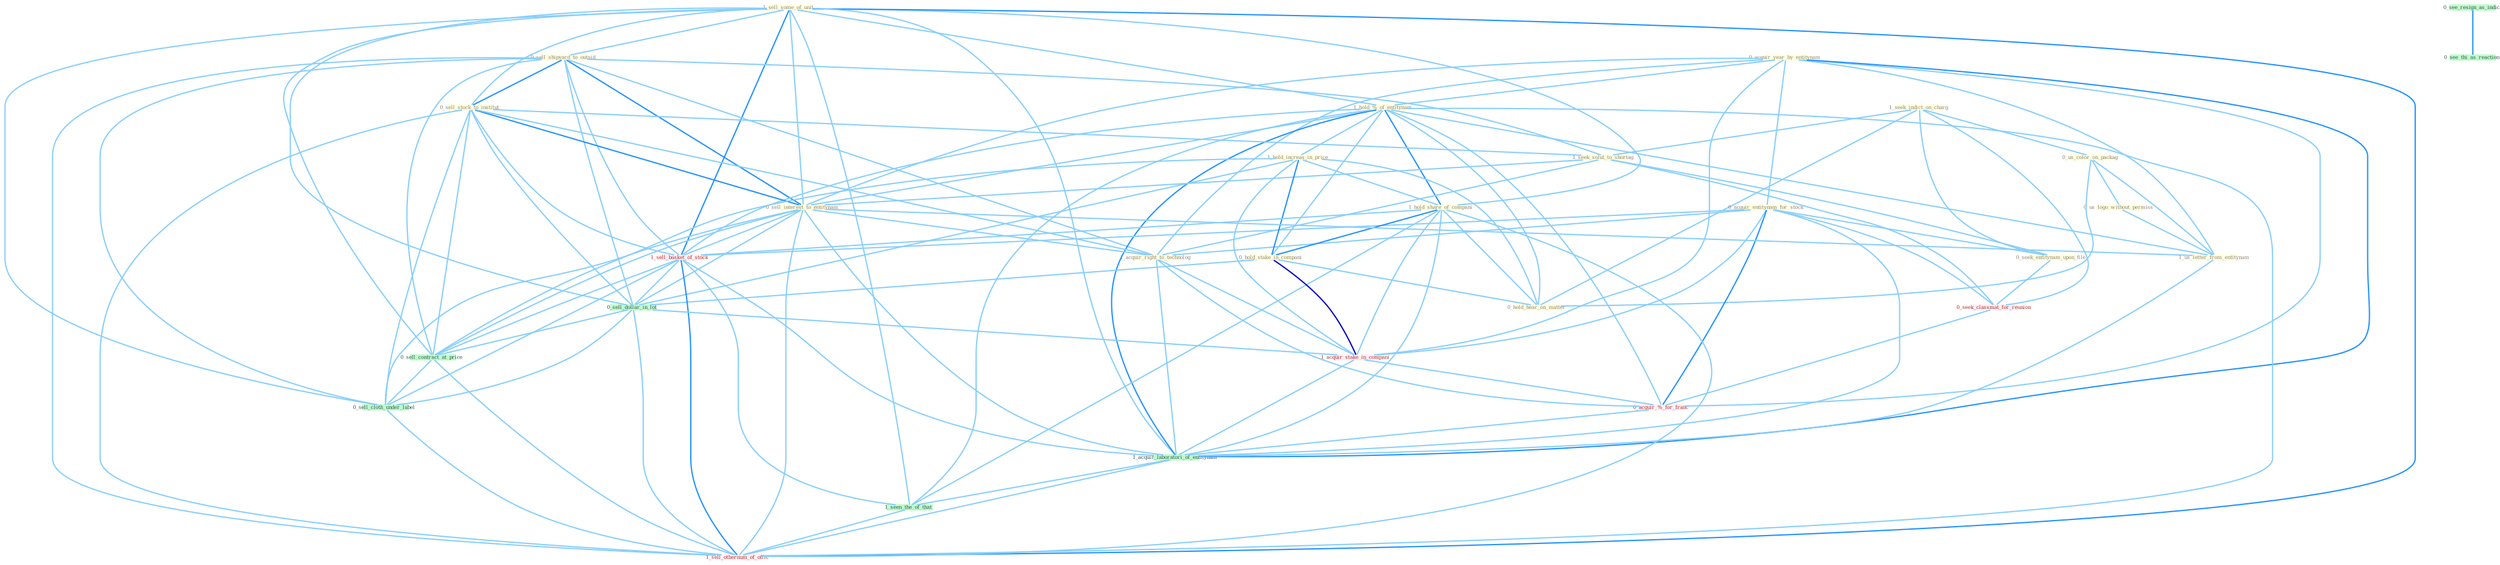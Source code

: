 Graph G{ 
    node
    [shape=polygon,style=filled,width=.5,height=.06,color="#BDFCC9",fixedsize=true,fontsize=4,
    fontcolor="#2f4f4f"];
    {node
    [color="#ffffe0", fontcolor="#8b7d6b"] "1_seek_indict_on_charg " "1_sell_some_of_unit " "0_us_color_on_packag " "0_acquir_year_by_entitynam " "0_sell_shipyard_to_outsid " "1_hold_%_of_entitynam " "0_sell_stock_to_institut " "1_seek_solut_to_shortag " "0_acquir_entitynam_for_stock " "1_hold_increas_in_price " "1_hold_share_of_compani " "0_hold_stake_in_compani " "0_sell_interest_to_entitynam " "1_acquir_right_to_technolog " "0_us_logo_without_permiss " "0_seek_entitynam_upon_file " "0_hold_hear_on_matter " "1_us_letter_from_entitynam "}
{node [color="#fff0f5", fontcolor="#b22222"] "0_seek_classmat_for_reunion " "1_sell_basket_of_stock " "1_acquir_stake_in_compani " "0_acquir_%_for_franc " "1_sell_othernum_of_offic "}
edge [color="#B0E2FF"];

	"1_seek_indict_on_charg " -- "0_us_color_on_packag " [w="1", color="#87cefa" ];
	"1_seek_indict_on_charg " -- "1_seek_solut_to_shortag " [w="1", color="#87cefa" ];
	"1_seek_indict_on_charg " -- "0_seek_entitynam_upon_file " [w="1", color="#87cefa" ];
	"1_seek_indict_on_charg " -- "0_hold_hear_on_matter " [w="1", color="#87cefa" ];
	"1_seek_indict_on_charg " -- "0_seek_classmat_for_reunion " [w="1", color="#87cefa" ];
	"1_sell_some_of_unit " -- "0_sell_shipyard_to_outsid " [w="1", color="#87cefa" ];
	"1_sell_some_of_unit " -- "1_hold_%_of_entitynam " [w="1", color="#87cefa" ];
	"1_sell_some_of_unit " -- "0_sell_stock_to_institut " [w="1", color="#87cefa" ];
	"1_sell_some_of_unit " -- "1_hold_share_of_compani " [w="1", color="#87cefa" ];
	"1_sell_some_of_unit " -- "0_sell_interest_to_entitynam " [w="1", color="#87cefa" ];
	"1_sell_some_of_unit " -- "1_sell_basket_of_stock " [w="2", color="#1e90ff" , len=0.8];
	"1_sell_some_of_unit " -- "0_sell_dollar_in_lot " [w="1", color="#87cefa" ];
	"1_sell_some_of_unit " -- "0_sell_contract_at_price " [w="1", color="#87cefa" ];
	"1_sell_some_of_unit " -- "1_acquir_laboratori_of_entitynam " [w="1", color="#87cefa" ];
	"1_sell_some_of_unit " -- "0_sell_cloth_under_label " [w="1", color="#87cefa" ];
	"1_sell_some_of_unit " -- "1_seen_the_of_that " [w="1", color="#87cefa" ];
	"1_sell_some_of_unit " -- "1_sell_othernum_of_offic " [w="2", color="#1e90ff" , len=0.8];
	"0_us_color_on_packag " -- "0_us_logo_without_permiss " [w="1", color="#87cefa" ];
	"0_us_color_on_packag " -- "0_hold_hear_on_matter " [w="1", color="#87cefa" ];
	"0_us_color_on_packag " -- "1_us_letter_from_entitynam " [w="1", color="#87cefa" ];
	"0_acquir_year_by_entitynam " -- "1_hold_%_of_entitynam " [w="1", color="#87cefa" ];
	"0_acquir_year_by_entitynam " -- "0_acquir_entitynam_for_stock " [w="1", color="#87cefa" ];
	"0_acquir_year_by_entitynam " -- "0_sell_interest_to_entitynam " [w="1", color="#87cefa" ];
	"0_acquir_year_by_entitynam " -- "1_acquir_right_to_technolog " [w="1", color="#87cefa" ];
	"0_acquir_year_by_entitynam " -- "1_us_letter_from_entitynam " [w="1", color="#87cefa" ];
	"0_acquir_year_by_entitynam " -- "1_acquir_stake_in_compani " [w="1", color="#87cefa" ];
	"0_acquir_year_by_entitynam " -- "0_acquir_%_for_franc " [w="1", color="#87cefa" ];
	"0_acquir_year_by_entitynam " -- "1_acquir_laboratori_of_entitynam " [w="2", color="#1e90ff" , len=0.8];
	"0_sell_shipyard_to_outsid " -- "0_sell_stock_to_institut " [w="2", color="#1e90ff" , len=0.8];
	"0_sell_shipyard_to_outsid " -- "1_seek_solut_to_shortag " [w="1", color="#87cefa" ];
	"0_sell_shipyard_to_outsid " -- "0_sell_interest_to_entitynam " [w="2", color="#1e90ff" , len=0.8];
	"0_sell_shipyard_to_outsid " -- "1_acquir_right_to_technolog " [w="1", color="#87cefa" ];
	"0_sell_shipyard_to_outsid " -- "1_sell_basket_of_stock " [w="1", color="#87cefa" ];
	"0_sell_shipyard_to_outsid " -- "0_sell_dollar_in_lot " [w="1", color="#87cefa" ];
	"0_sell_shipyard_to_outsid " -- "0_sell_contract_at_price " [w="1", color="#87cefa" ];
	"0_sell_shipyard_to_outsid " -- "0_sell_cloth_under_label " [w="1", color="#87cefa" ];
	"0_sell_shipyard_to_outsid " -- "1_sell_othernum_of_offic " [w="1", color="#87cefa" ];
	"1_hold_%_of_entitynam " -- "1_hold_increas_in_price " [w="1", color="#87cefa" ];
	"1_hold_%_of_entitynam " -- "1_hold_share_of_compani " [w="2", color="#1e90ff" , len=0.8];
	"1_hold_%_of_entitynam " -- "0_hold_stake_in_compani " [w="1", color="#87cefa" ];
	"1_hold_%_of_entitynam " -- "0_sell_interest_to_entitynam " [w="1", color="#87cefa" ];
	"1_hold_%_of_entitynam " -- "0_hold_hear_on_matter " [w="1", color="#87cefa" ];
	"1_hold_%_of_entitynam " -- "1_us_letter_from_entitynam " [w="1", color="#87cefa" ];
	"1_hold_%_of_entitynam " -- "1_sell_basket_of_stock " [w="1", color="#87cefa" ];
	"1_hold_%_of_entitynam " -- "0_acquir_%_for_franc " [w="1", color="#87cefa" ];
	"1_hold_%_of_entitynam " -- "1_acquir_laboratori_of_entitynam " [w="2", color="#1e90ff" , len=0.8];
	"1_hold_%_of_entitynam " -- "1_seen_the_of_that " [w="1", color="#87cefa" ];
	"1_hold_%_of_entitynam " -- "1_sell_othernum_of_offic " [w="1", color="#87cefa" ];
	"0_sell_stock_to_institut " -- "1_seek_solut_to_shortag " [w="1", color="#87cefa" ];
	"0_sell_stock_to_institut " -- "0_sell_interest_to_entitynam " [w="2", color="#1e90ff" , len=0.8];
	"0_sell_stock_to_institut " -- "1_acquir_right_to_technolog " [w="1", color="#87cefa" ];
	"0_sell_stock_to_institut " -- "1_sell_basket_of_stock " [w="1", color="#87cefa" ];
	"0_sell_stock_to_institut " -- "0_sell_dollar_in_lot " [w="1", color="#87cefa" ];
	"0_sell_stock_to_institut " -- "0_sell_contract_at_price " [w="1", color="#87cefa" ];
	"0_sell_stock_to_institut " -- "0_sell_cloth_under_label " [w="1", color="#87cefa" ];
	"0_sell_stock_to_institut " -- "1_sell_othernum_of_offic " [w="1", color="#87cefa" ];
	"1_seek_solut_to_shortag " -- "0_sell_interest_to_entitynam " [w="1", color="#87cefa" ];
	"1_seek_solut_to_shortag " -- "1_acquir_right_to_technolog " [w="1", color="#87cefa" ];
	"1_seek_solut_to_shortag " -- "0_seek_entitynam_upon_file " [w="1", color="#87cefa" ];
	"1_seek_solut_to_shortag " -- "0_seek_classmat_for_reunion " [w="1", color="#87cefa" ];
	"0_acquir_entitynam_for_stock " -- "1_acquir_right_to_technolog " [w="1", color="#87cefa" ];
	"0_acquir_entitynam_for_stock " -- "0_seek_entitynam_upon_file " [w="1", color="#87cefa" ];
	"0_acquir_entitynam_for_stock " -- "0_seek_classmat_for_reunion " [w="1", color="#87cefa" ];
	"0_acquir_entitynam_for_stock " -- "1_sell_basket_of_stock " [w="1", color="#87cefa" ];
	"0_acquir_entitynam_for_stock " -- "1_acquir_stake_in_compani " [w="1", color="#87cefa" ];
	"0_acquir_entitynam_for_stock " -- "0_acquir_%_for_franc " [w="2", color="#1e90ff" , len=0.8];
	"0_acquir_entitynam_for_stock " -- "1_acquir_laboratori_of_entitynam " [w="1", color="#87cefa" ];
	"1_hold_increas_in_price " -- "1_hold_share_of_compani " [w="1", color="#87cefa" ];
	"1_hold_increas_in_price " -- "0_hold_stake_in_compani " [w="2", color="#1e90ff" , len=0.8];
	"1_hold_increas_in_price " -- "0_hold_hear_on_matter " [w="1", color="#87cefa" ];
	"1_hold_increas_in_price " -- "0_sell_dollar_in_lot " [w="1", color="#87cefa" ];
	"1_hold_increas_in_price " -- "1_acquir_stake_in_compani " [w="1", color="#87cefa" ];
	"1_hold_increas_in_price " -- "0_sell_contract_at_price " [w="1", color="#87cefa" ];
	"1_hold_share_of_compani " -- "0_hold_stake_in_compani " [w="2", color="#1e90ff" , len=0.8];
	"1_hold_share_of_compani " -- "0_hold_hear_on_matter " [w="1", color="#87cefa" ];
	"1_hold_share_of_compani " -- "1_sell_basket_of_stock " [w="1", color="#87cefa" ];
	"1_hold_share_of_compani " -- "1_acquir_stake_in_compani " [w="1", color="#87cefa" ];
	"1_hold_share_of_compani " -- "1_acquir_laboratori_of_entitynam " [w="1", color="#87cefa" ];
	"1_hold_share_of_compani " -- "1_seen_the_of_that " [w="1", color="#87cefa" ];
	"1_hold_share_of_compani " -- "1_sell_othernum_of_offic " [w="1", color="#87cefa" ];
	"0_hold_stake_in_compani " -- "0_hold_hear_on_matter " [w="1", color="#87cefa" ];
	"0_hold_stake_in_compani " -- "0_sell_dollar_in_lot " [w="1", color="#87cefa" ];
	"0_hold_stake_in_compani " -- "1_acquir_stake_in_compani " [w="3", color="#0000cd" , len=0.6];
	"0_sell_interest_to_entitynam " -- "1_acquir_right_to_technolog " [w="1", color="#87cefa" ];
	"0_sell_interest_to_entitynam " -- "1_us_letter_from_entitynam " [w="1", color="#87cefa" ];
	"0_sell_interest_to_entitynam " -- "1_sell_basket_of_stock " [w="1", color="#87cefa" ];
	"0_sell_interest_to_entitynam " -- "0_sell_dollar_in_lot " [w="1", color="#87cefa" ];
	"0_sell_interest_to_entitynam " -- "0_sell_contract_at_price " [w="1", color="#87cefa" ];
	"0_sell_interest_to_entitynam " -- "1_acquir_laboratori_of_entitynam " [w="1", color="#87cefa" ];
	"0_sell_interest_to_entitynam " -- "0_sell_cloth_under_label " [w="1", color="#87cefa" ];
	"0_sell_interest_to_entitynam " -- "1_sell_othernum_of_offic " [w="1", color="#87cefa" ];
	"1_acquir_right_to_technolog " -- "1_acquir_stake_in_compani " [w="1", color="#87cefa" ];
	"1_acquir_right_to_technolog " -- "0_acquir_%_for_franc " [w="1", color="#87cefa" ];
	"1_acquir_right_to_technolog " -- "1_acquir_laboratori_of_entitynam " [w="1", color="#87cefa" ];
	"0_us_logo_without_permiss " -- "1_us_letter_from_entitynam " [w="1", color="#87cefa" ];
	"0_seek_entitynam_upon_file " -- "0_seek_classmat_for_reunion " [w="1", color="#87cefa" ];
	"1_us_letter_from_entitynam " -- "1_acquir_laboratori_of_entitynam " [w="1", color="#87cefa" ];
	"0_seek_classmat_for_reunion " -- "0_acquir_%_for_franc " [w="1", color="#87cefa" ];
	"1_sell_basket_of_stock " -- "0_sell_dollar_in_lot " [w="1", color="#87cefa" ];
	"1_sell_basket_of_stock " -- "0_sell_contract_at_price " [w="1", color="#87cefa" ];
	"1_sell_basket_of_stock " -- "1_acquir_laboratori_of_entitynam " [w="1", color="#87cefa" ];
	"1_sell_basket_of_stock " -- "0_sell_cloth_under_label " [w="1", color="#87cefa" ];
	"1_sell_basket_of_stock " -- "1_seen_the_of_that " [w="1", color="#87cefa" ];
	"1_sell_basket_of_stock " -- "1_sell_othernum_of_offic " [w="2", color="#1e90ff" , len=0.8];
	"0_sell_dollar_in_lot " -- "1_acquir_stake_in_compani " [w="1", color="#87cefa" ];
	"0_sell_dollar_in_lot " -- "0_sell_contract_at_price " [w="1", color="#87cefa" ];
	"0_sell_dollar_in_lot " -- "0_sell_cloth_under_label " [w="1", color="#87cefa" ];
	"0_sell_dollar_in_lot " -- "1_sell_othernum_of_offic " [w="1", color="#87cefa" ];
	"0_see_resign_as_indic " -- "0_see_thi_as_reaction " [w="2", color="#1e90ff" , len=0.8];
	"1_acquir_stake_in_compani " -- "0_acquir_%_for_franc " [w="1", color="#87cefa" ];
	"1_acquir_stake_in_compani " -- "1_acquir_laboratori_of_entitynam " [w="1", color="#87cefa" ];
	"0_acquir_%_for_franc " -- "1_acquir_laboratori_of_entitynam " [w="1", color="#87cefa" ];
	"0_sell_contract_at_price " -- "0_sell_cloth_under_label " [w="1", color="#87cefa" ];
	"0_sell_contract_at_price " -- "1_sell_othernum_of_offic " [w="1", color="#87cefa" ];
	"1_acquir_laboratori_of_entitynam " -- "1_seen_the_of_that " [w="1", color="#87cefa" ];
	"1_acquir_laboratori_of_entitynam " -- "1_sell_othernum_of_offic " [w="1", color="#87cefa" ];
	"0_sell_cloth_under_label " -- "1_sell_othernum_of_offic " [w="1", color="#87cefa" ];
	"1_seen_the_of_that " -- "1_sell_othernum_of_offic " [w="1", color="#87cefa" ];
}